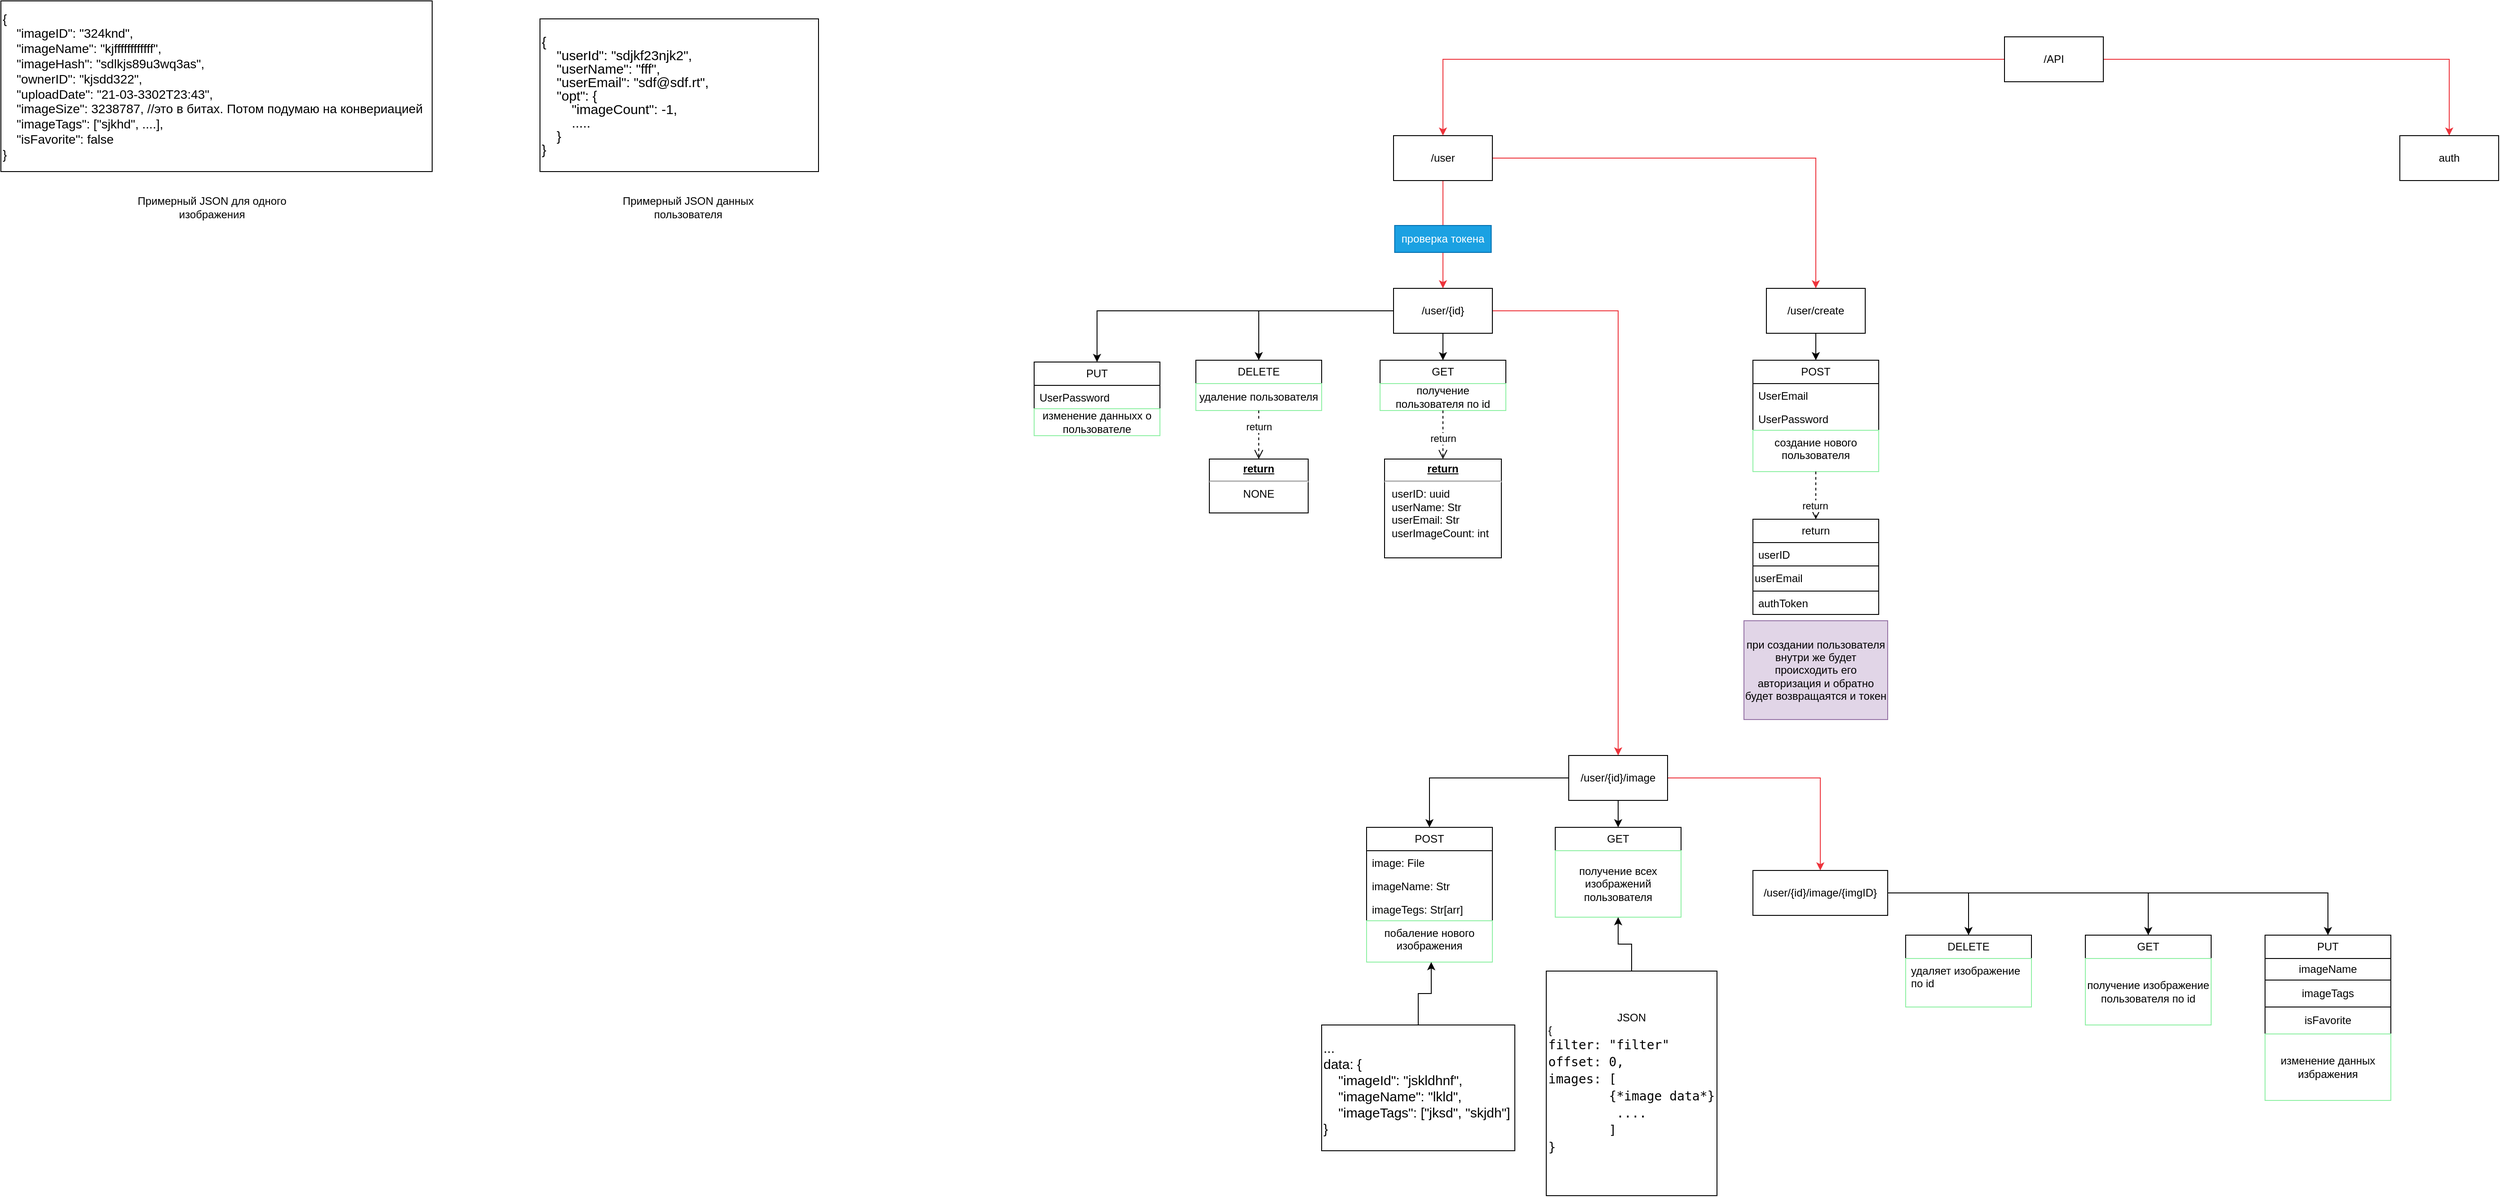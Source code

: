 <mxfile version="22.1.2" type="device">
  <diagram name="Page-1" id="VDa84fjbdHk5lfzFZGqd">
    <mxGraphModel dx="3134" dy="791" grid="1" gridSize="10" guides="1" tooltips="1" connect="1" arrows="1" fold="1" page="1" pageScale="1" pageWidth="850" pageHeight="1100" math="0" shadow="0">
      <root>
        <mxCell id="0" />
        <mxCell id="1" parent="0" />
        <mxCell id="FO7ApF4EuNFh9P2Lm897-5" style="edgeStyle=orthogonalEdgeStyle;rounded=0;orthogonalLoop=1;jettySize=auto;html=1;strokeColor=#ed333b;exitX=1;exitY=0.5;exitDx=0;exitDy=0;" parent="1" source="FO7ApF4EuNFh9P2Lm897-93" target="FO7ApF4EuNFh9P2Lm897-3" edge="1">
          <mxGeometry relative="1" as="geometry">
            <mxPoint x="-1.053" y="215" as="sourcePoint" />
          </mxGeometry>
        </mxCell>
        <mxCell id="FO7ApF4EuNFh9P2Lm897-6" style="edgeStyle=orthogonalEdgeStyle;rounded=0;orthogonalLoop=1;jettySize=auto;html=1;exitX=0;exitY=0.5;exitDx=0;exitDy=0;entryX=0.5;entryY=0;entryDx=0;entryDy=0;strokeColor=#ed333b;" parent="1" source="FO7ApF4EuNFh9P2Lm897-1" target="FO7ApF4EuNFh9P2Lm897-14" edge="1">
          <mxGeometry relative="1" as="geometry">
            <mxPoint x="185" y="200" as="targetPoint" />
          </mxGeometry>
        </mxCell>
        <mxCell id="FO7ApF4EuNFh9P2Lm897-7" style="edgeStyle=orthogonalEdgeStyle;rounded=0;orthogonalLoop=1;jettySize=auto;html=1;exitX=1;exitY=0.5;exitDx=0;exitDy=0;strokeColor=#ed333b;" parent="1" source="FO7ApF4EuNFh9P2Lm897-1" target="FO7ApF4EuNFh9P2Lm897-4" edge="1">
          <mxGeometry relative="1" as="geometry" />
        </mxCell>
        <mxCell id="FO7ApF4EuNFh9P2Lm897-1" value="&lt;div&gt;/API&lt;/div&gt;" style="html=1;whiteSpace=wrap;" parent="1" vertex="1">
          <mxGeometry x="570" y="80" width="110" height="50" as="geometry" />
        </mxCell>
        <mxCell id="FO7ApF4EuNFh9P2Lm897-140" style="edgeStyle=orthogonalEdgeStyle;rounded=0;orthogonalLoop=1;jettySize=auto;html=1;exitX=0.5;exitY=1;exitDx=0;exitDy=0;entryX=0.5;entryY=0;entryDx=0;entryDy=0;" parent="1" source="FO7ApF4EuNFh9P2Lm897-3" target="FO7ApF4EuNFh9P2Lm897-137" edge="1">
          <mxGeometry relative="1" as="geometry" />
        </mxCell>
        <mxCell id="FO7ApF4EuNFh9P2Lm897-146" style="edgeStyle=orthogonalEdgeStyle;rounded=0;orthogonalLoop=1;jettySize=auto;html=1;exitX=0;exitY=0.5;exitDx=0;exitDy=0;entryX=0.5;entryY=0;entryDx=0;entryDy=0;" parent="1" source="FO7ApF4EuNFh9P2Lm897-3" target="FO7ApF4EuNFh9P2Lm897-141" edge="1">
          <mxGeometry relative="1" as="geometry" />
        </mxCell>
        <mxCell id="FO7ApF4EuNFh9P2Lm897-148" style="edgeStyle=orthogonalEdgeStyle;rounded=0;orthogonalLoop=1;jettySize=auto;html=1;exitX=1;exitY=0.5;exitDx=0;exitDy=0;strokeColor=#ed333b;" parent="1" source="FO7ApF4EuNFh9P2Lm897-3" target="FO7ApF4EuNFh9P2Lm897-147" edge="1">
          <mxGeometry relative="1" as="geometry" />
        </mxCell>
        <mxCell id="FO7ApF4EuNFh9P2Lm897-3" value="&lt;div&gt;/user/{id}/image&lt;/div&gt;" style="html=1;whiteSpace=wrap;" parent="1" vertex="1">
          <mxGeometry x="85" y="880" width="110" height="50" as="geometry" />
        </mxCell>
        <mxCell id="FO7ApF4EuNFh9P2Lm897-4" value="auth" style="html=1;whiteSpace=wrap;" parent="1" vertex="1">
          <mxGeometry x="1010" y="190" width="110" height="50" as="geometry" />
        </mxCell>
        <mxCell id="FO7ApF4EuNFh9P2Lm897-94" style="edgeStyle=orthogonalEdgeStyle;rounded=0;orthogonalLoop=1;jettySize=auto;html=1;exitX=0.5;exitY=1;exitDx=0;exitDy=0;entryX=0.5;entryY=0;entryDx=0;entryDy=0;strokeColor=#ed333b;" parent="1" source="FO7ApF4EuNFh9P2Lm897-14" target="FO7ApF4EuNFh9P2Lm897-93" edge="1">
          <mxGeometry relative="1" as="geometry">
            <Array as="points">
              <mxPoint x="-55" y="240" />
              <mxPoint x="-55" y="740" />
            </Array>
          </mxGeometry>
        </mxCell>
        <mxCell id="FO7ApF4EuNFh9P2Lm897-118" style="edgeStyle=orthogonalEdgeStyle;rounded=0;orthogonalLoop=1;jettySize=auto;html=1;exitX=1;exitY=0.5;exitDx=0;exitDy=0;strokeColor=#ed333b;" parent="1" source="FO7ApF4EuNFh9P2Lm897-14" target="FO7ApF4EuNFh9P2Lm897-117" edge="1">
          <mxGeometry relative="1" as="geometry" />
        </mxCell>
        <mxCell id="FO7ApF4EuNFh9P2Lm897-14" value="/user" style="html=1;whiteSpace=wrap;" parent="1" vertex="1">
          <mxGeometry x="-110" y="190" width="110" height="50" as="geometry" />
        </mxCell>
        <mxCell id="FO7ApF4EuNFh9P2Lm897-27" value="GET" style="swimlane;fontStyle=0;childLayout=stackLayout;horizontal=1;startSize=26;fillColor=none;horizontalStack=0;resizeParent=1;resizeParentMax=0;resizeLast=0;collapsible=1;marginBottom=0;whiteSpace=wrap;html=1;" parent="1" vertex="1">
          <mxGeometry x="-125" y="440" width="140" height="56" as="geometry" />
        </mxCell>
        <mxCell id="FO7ApF4EuNFh9P2Lm897-37" value="получение пользователя по id" style="text;html=1;strokeColor=#8ff0a4;fillColor=none;align=center;verticalAlign=middle;whiteSpace=wrap;rounded=0;" parent="FO7ApF4EuNFh9P2Lm897-27" vertex="1">
          <mxGeometry y="26" width="140" height="30" as="geometry" />
        </mxCell>
        <mxCell id="FO7ApF4EuNFh9P2Lm897-49" value="&lt;p style=&quot;margin:0px;margin-top:4px;text-align:center;text-decoration:underline;&quot;&gt;&lt;b&gt;return&lt;/b&gt;&lt;br&gt;&lt;/p&gt;&lt;hr&gt;&lt;p style=&quot;margin:0px;margin-left:8px;&quot;&gt;userID: uuid&lt;br&gt;&lt;/p&gt;&lt;p style=&quot;margin:0px;margin-left:8px;&quot;&gt;userName: Str&lt;/p&gt;&lt;p style=&quot;margin:0px;margin-left:8px;&quot;&gt;userEmail: Str&lt;/p&gt;&lt;p style=&quot;margin:0px;margin-left:8px;&quot;&gt;userImageCount: int&lt;br&gt;&lt;/p&gt;" style="verticalAlign=top;align=left;overflow=fill;fontSize=12;fontFamily=Helvetica;html=1;whiteSpace=wrap;" parent="1" vertex="1">
          <mxGeometry x="-120" y="550" width="130" height="110" as="geometry" />
        </mxCell>
        <mxCell id="FO7ApF4EuNFh9P2Lm897-50" value="return" style="html=1;verticalAlign=bottom;endArrow=open;dashed=1;endSize=8;curved=0;rounded=0;exitX=0.5;exitY=1;exitDx=0;exitDy=0;entryX=0.5;entryY=0;entryDx=0;entryDy=0;" parent="1" source="FO7ApF4EuNFh9P2Lm897-27" target="FO7ApF4EuNFh9P2Lm897-49" edge="1">
          <mxGeometry x="0.474" relative="1" as="geometry">
            <mxPoint x="10" y="522" as="sourcePoint" />
            <mxPoint x="320" y="600" as="targetPoint" />
            <mxPoint as="offset" />
          </mxGeometry>
        </mxCell>
        <mxCell id="FO7ApF4EuNFh9P2Lm897-57" value="DELETE" style="swimlane;fontStyle=0;childLayout=stackLayout;horizontal=1;startSize=26;fillColor=none;horizontalStack=0;resizeParent=1;resizeParentMax=0;resizeLast=0;collapsible=1;marginBottom=0;whiteSpace=wrap;html=1;" parent="1" vertex="1">
          <mxGeometry x="-330" y="440" width="140" height="56" as="geometry" />
        </mxCell>
        <mxCell id="FO7ApF4EuNFh9P2Lm897-62" value="удаление пользователя" style="text;html=1;align=center;verticalAlign=middle;whiteSpace=wrap;rounded=0;strokeColor=#8ff0a4;" parent="FO7ApF4EuNFh9P2Lm897-57" vertex="1">
          <mxGeometry y="26" width="140" height="30" as="geometry" />
        </mxCell>
        <mxCell id="FO7ApF4EuNFh9P2Lm897-63" value="&lt;p style=&quot;margin:0px;margin-top:4px;text-align:center;text-decoration:underline;&quot;&gt;&lt;b&gt;return&lt;/b&gt;&lt;br&gt;&lt;/p&gt;&lt;hr&gt;&lt;div align=&quot;center&quot;&gt;NONE&lt;br&gt;&lt;/div&gt;" style="verticalAlign=top;align=left;overflow=fill;fontSize=12;fontFamily=Helvetica;html=1;whiteSpace=wrap;" parent="1" vertex="1">
          <mxGeometry x="-315" y="550" width="110" height="60" as="geometry" />
        </mxCell>
        <mxCell id="FO7ApF4EuNFh9P2Lm897-65" value="return" style="html=1;verticalAlign=bottom;endArrow=open;dashed=1;endSize=8;curved=0;rounded=0;exitX=0.5;exitY=1;exitDx=0;exitDy=0;entryX=0.5;entryY=0;entryDx=0;entryDy=0;" parent="1" source="FO7ApF4EuNFh9P2Lm897-62" target="FO7ApF4EuNFh9P2Lm897-63" edge="1">
          <mxGeometry relative="1" as="geometry">
            <mxPoint x="-315" y="522" as="sourcePoint" />
            <mxPoint x="-5" y="380" as="targetPoint" />
          </mxGeometry>
        </mxCell>
        <mxCell id="FO7ApF4EuNFh9P2Lm897-67" value="PUT" style="swimlane;fontStyle=0;childLayout=stackLayout;horizontal=1;startSize=26;fillColor=none;horizontalStack=0;resizeParent=1;resizeParentMax=0;resizeLast=0;collapsible=1;marginBottom=0;whiteSpace=wrap;html=1;" parent="1" vertex="1">
          <mxGeometry x="-510" y="442" width="140" height="82" as="geometry" />
        </mxCell>
        <mxCell id="FO7ApF4EuNFh9P2Lm897-70" value="UserPassword" style="text;strokeColor=none;fillColor=none;align=left;verticalAlign=top;spacingLeft=4;spacingRight=4;overflow=hidden;rotatable=0;points=[[0,0.5],[1,0.5]];portConstraint=eastwest;whiteSpace=wrap;html=1;" parent="FO7ApF4EuNFh9P2Lm897-67" vertex="1">
          <mxGeometry y="26" width="140" height="26" as="geometry" />
        </mxCell>
        <mxCell id="FO7ApF4EuNFh9P2Lm897-101" value="изменение данныхх о пользователе" style="text;html=1;strokeColor=#8ff0a4;fillColor=none;align=center;verticalAlign=middle;whiteSpace=wrap;rounded=0;" parent="FO7ApF4EuNFh9P2Lm897-67" vertex="1">
          <mxGeometry y="52" width="140" height="30" as="geometry" />
        </mxCell>
        <mxCell id="FO7ApF4EuNFh9P2Lm897-95" style="edgeStyle=orthogonalEdgeStyle;rounded=0;orthogonalLoop=1;jettySize=auto;html=1;exitX=0.5;exitY=1;exitDx=0;exitDy=0;entryX=0.5;entryY=0;entryDx=0;entryDy=0;" parent="1" source="FO7ApF4EuNFh9P2Lm897-93" target="FO7ApF4EuNFh9P2Lm897-27" edge="1">
          <mxGeometry relative="1" as="geometry" />
        </mxCell>
        <mxCell id="FO7ApF4EuNFh9P2Lm897-115" style="edgeStyle=orthogonalEdgeStyle;rounded=0;orthogonalLoop=1;jettySize=auto;html=1;exitX=0;exitY=0.5;exitDx=0;exitDy=0;entryX=0.5;entryY=0;entryDx=0;entryDy=0;" parent="1" source="FO7ApF4EuNFh9P2Lm897-93" target="FO7ApF4EuNFh9P2Lm897-67" edge="1">
          <mxGeometry relative="1" as="geometry" />
        </mxCell>
        <mxCell id="FO7ApF4EuNFh9P2Lm897-116" style="edgeStyle=orthogonalEdgeStyle;rounded=0;orthogonalLoop=1;jettySize=auto;html=1;exitX=0;exitY=0.5;exitDx=0;exitDy=0;entryX=0.5;entryY=0;entryDx=0;entryDy=0;" parent="1" source="FO7ApF4EuNFh9P2Lm897-93" target="FO7ApF4EuNFh9P2Lm897-57" edge="1">
          <mxGeometry relative="1" as="geometry" />
        </mxCell>
        <mxCell id="FO7ApF4EuNFh9P2Lm897-93" value="/user/{id}" style="html=1;whiteSpace=wrap;" parent="1" vertex="1">
          <mxGeometry x="-110" y="360" width="110" height="50" as="geometry" />
        </mxCell>
        <mxCell id="FO7ApF4EuNFh9P2Lm897-129" style="edgeStyle=orthogonalEdgeStyle;rounded=0;orthogonalLoop=1;jettySize=auto;html=1;exitX=0.5;exitY=1;exitDx=0;exitDy=0;entryX=0.5;entryY=0;entryDx=0;entryDy=0;" parent="1" source="FO7ApF4EuNFh9P2Lm897-117" target="FO7ApF4EuNFh9P2Lm897-120" edge="1">
          <mxGeometry relative="1" as="geometry" />
        </mxCell>
        <mxCell id="FO7ApF4EuNFh9P2Lm897-117" value="/user/create" style="html=1;whiteSpace=wrap;" parent="1" vertex="1">
          <mxGeometry x="305" y="360" width="110" height="50" as="geometry" />
        </mxCell>
        <mxCell id="FO7ApF4EuNFh9P2Lm897-120" value="POST" style="swimlane;fontStyle=0;childLayout=stackLayout;horizontal=1;startSize=26;fillColor=none;horizontalStack=0;resizeParent=1;resizeParentMax=0;resizeLast=0;collapsible=1;marginBottom=0;whiteSpace=wrap;html=1;" parent="1" vertex="1">
          <mxGeometry x="290" y="440" width="140" height="124" as="geometry" />
        </mxCell>
        <mxCell id="FO7ApF4EuNFh9P2Lm897-122" value="UserEmail" style="text;strokeColor=none;fillColor=none;align=left;verticalAlign=top;spacingLeft=4;spacingRight=4;overflow=hidden;rotatable=0;points=[[0,0.5],[1,0.5]];portConstraint=eastwest;whiteSpace=wrap;html=1;" parent="FO7ApF4EuNFh9P2Lm897-120" vertex="1">
          <mxGeometry y="26" width="140" height="26" as="geometry" />
        </mxCell>
        <mxCell id="FO7ApF4EuNFh9P2Lm897-123" value="UserPassword" style="text;strokeColor=none;fillColor=none;align=left;verticalAlign=top;spacingLeft=4;spacingRight=4;overflow=hidden;rotatable=0;points=[[0,0.5],[1,0.5]];portConstraint=eastwest;whiteSpace=wrap;html=1;" parent="FO7ApF4EuNFh9P2Lm897-120" vertex="1">
          <mxGeometry y="52" width="140" height="26" as="geometry" />
        </mxCell>
        <mxCell id="FO7ApF4EuNFh9P2Lm897-130" value="&lt;div align=&quot;center&quot;&gt;создание нового пользователя&lt;/div&gt;" style="text;strokeColor=#8ff0a4;fillColor=none;align=center;verticalAlign=top;spacingLeft=4;spacingRight=4;overflow=hidden;rotatable=0;points=[[0,0.5],[1,0.5]];portConstraint=eastwest;whiteSpace=wrap;html=1;" parent="FO7ApF4EuNFh9P2Lm897-120" vertex="1">
          <mxGeometry y="78" width="140" height="46" as="geometry" />
        </mxCell>
        <mxCell id="FO7ApF4EuNFh9P2Lm897-124" value="return" style="html=1;verticalAlign=bottom;endArrow=open;dashed=1;endSize=8;curved=0;rounded=0;exitX=0.5;exitY=1;exitDx=0;exitDy=0;" parent="1" target="FO7ApF4EuNFh9P2Lm897-125" edge="1" source="FO7ApF4EuNFh9P2Lm897-120">
          <mxGeometry x="0.763" y="-1" relative="1" as="geometry">
            <mxPoint x="360" y="590" as="sourcePoint" />
            <mxPoint x="475" y="510" as="targetPoint" />
            <mxPoint as="offset" />
            <Array as="points">
              <mxPoint x="360" y="580" />
            </Array>
          </mxGeometry>
        </mxCell>
        <mxCell id="FO7ApF4EuNFh9P2Lm897-125" value="return" style="swimlane;fontStyle=0;childLayout=stackLayout;horizontal=1;startSize=26;fillColor=none;horizontalStack=0;resizeParent=1;resizeParentMax=0;resizeLast=0;collapsible=1;marginBottom=0;whiteSpace=wrap;html=1;" parent="1" vertex="1">
          <mxGeometry x="290" y="617" width="140" height="106" as="geometry" />
        </mxCell>
        <mxCell id="FO7ApF4EuNFh9P2Lm897-126" value="userID" style="text;strokeColor=none;fillColor=none;align=left;verticalAlign=top;spacingLeft=4;spacingRight=4;overflow=hidden;rotatable=0;points=[[0,0.5],[1,0.5]];portConstraint=eastwest;whiteSpace=wrap;html=1;" parent="FO7ApF4EuNFh9P2Lm897-125" vertex="1">
          <mxGeometry y="26" width="140" height="26" as="geometry" />
        </mxCell>
        <mxCell id="KOC9-mpql8gRJ1e8OmR5-1" value="&lt;div align=&quot;left&quot;&gt;userEmail&lt;/div&gt;" style="rounded=0;whiteSpace=wrap;html=1;align=left;" vertex="1" parent="FO7ApF4EuNFh9P2Lm897-125">
          <mxGeometry y="52" width="140" height="28" as="geometry" />
        </mxCell>
        <mxCell id="FO7ApF4EuNFh9P2Lm897-131" value="authToken" style="text;strokeColor=none;fillColor=none;align=left;verticalAlign=top;spacingLeft=4;spacingRight=4;overflow=hidden;rotatable=0;points=[[0,0.5],[1,0.5]];portConstraint=eastwest;whiteSpace=wrap;html=1;" parent="FO7ApF4EuNFh9P2Lm897-125" vertex="1">
          <mxGeometry y="80" width="140" height="26" as="geometry" />
        </mxCell>
        <mxCell id="FO7ApF4EuNFh9P2Lm897-133" value="при создании пользователя внутри же будет происходить его авторизация и обратно будет возвращаятся и токен" style="text;html=1;strokeColor=#9673a6;fillColor=#e1d5e7;align=center;verticalAlign=middle;whiteSpace=wrap;rounded=0;" parent="1" vertex="1">
          <mxGeometry x="280" y="730" width="160" height="110" as="geometry" />
        </mxCell>
        <mxCell id="FO7ApF4EuNFh9P2Lm897-136" value="проверка токена" style="rounded=0;whiteSpace=wrap;html=1;fillColor=#1ba1e2;strokeColor=#006EAF;fontColor=#ffffff;" parent="1" vertex="1">
          <mxGeometry x="-108.75" y="290" width="107.5" height="30" as="geometry" />
        </mxCell>
        <mxCell id="FO7ApF4EuNFh9P2Lm897-137" value="GET" style="swimlane;fontStyle=0;childLayout=stackLayout;horizontal=1;startSize=26;fillColor=none;horizontalStack=0;resizeParent=1;resizeParentMax=0;resizeLast=0;collapsible=1;marginBottom=0;whiteSpace=wrap;html=1;" parent="1" vertex="1">
          <mxGeometry x="70" y="960" width="140" height="100" as="geometry" />
        </mxCell>
        <mxCell id="FO7ApF4EuNFh9P2Lm897-139" value="получение всех изображений пользователя" style="text;html=1;strokeColor=#8ff0a4;fillColor=none;align=center;verticalAlign=middle;whiteSpace=wrap;rounded=0;" parent="FO7ApF4EuNFh9P2Lm897-137" vertex="1">
          <mxGeometry y="26" width="140" height="74" as="geometry" />
        </mxCell>
        <mxCell id="FO7ApF4EuNFh9P2Lm897-141" value="POST" style="swimlane;fontStyle=0;childLayout=stackLayout;horizontal=1;startSize=26;fillColor=none;horizontalStack=0;resizeParent=1;resizeParentMax=0;resizeLast=0;collapsible=1;marginBottom=0;whiteSpace=wrap;html=1;" parent="1" vertex="1">
          <mxGeometry x="-140" y="960" width="140" height="150" as="geometry" />
        </mxCell>
        <mxCell id="FO7ApF4EuNFh9P2Lm897-142" value="&lt;div&gt;image: File&lt;/div&gt;" style="text;strokeColor=none;fillColor=none;align=left;verticalAlign=top;spacingLeft=4;spacingRight=4;overflow=hidden;rotatable=0;points=[[0,0.5],[1,0.5]];portConstraint=eastwest;whiteSpace=wrap;html=1;" parent="FO7ApF4EuNFh9P2Lm897-141" vertex="1">
          <mxGeometry y="26" width="140" height="26" as="geometry" />
        </mxCell>
        <mxCell id="FO7ApF4EuNFh9P2Lm897-154" value="imageName: Str" style="text;strokeColor=none;fillColor=none;align=left;verticalAlign=top;spacingLeft=4;spacingRight=4;overflow=hidden;rotatable=0;points=[[0,0.5],[1,0.5]];portConstraint=eastwest;whiteSpace=wrap;html=1;" parent="FO7ApF4EuNFh9P2Lm897-141" vertex="1">
          <mxGeometry y="52" width="140" height="26" as="geometry" />
        </mxCell>
        <mxCell id="FO7ApF4EuNFh9P2Lm897-155" value="imageTegs: Str[arr]" style="text;strokeColor=none;fillColor=none;align=left;verticalAlign=top;spacingLeft=4;spacingRight=4;overflow=hidden;rotatable=0;points=[[0,0.5],[1,0.5]];portConstraint=eastwest;whiteSpace=wrap;html=1;" parent="FO7ApF4EuNFh9P2Lm897-141" vertex="1">
          <mxGeometry y="78" width="140" height="26" as="geometry" />
        </mxCell>
        <mxCell id="FO7ApF4EuNFh9P2Lm897-145" value="побаление нового изображения" style="text;strokeColor=#8ff0a4;fillColor=none;align=center;verticalAlign=top;spacingLeft=4;spacingRight=4;overflow=hidden;rotatable=0;points=[[0,0.5],[1,0.5]];portConstraint=eastwest;whiteSpace=wrap;html=1;" parent="FO7ApF4EuNFh9P2Lm897-141" vertex="1">
          <mxGeometry y="104" width="140" height="46" as="geometry" />
        </mxCell>
        <mxCell id="FO7ApF4EuNFh9P2Lm897-153" style="edgeStyle=orthogonalEdgeStyle;rounded=0;orthogonalLoop=1;jettySize=auto;html=1;exitX=1;exitY=0.5;exitDx=0;exitDy=0;" parent="1" source="FO7ApF4EuNFh9P2Lm897-147" target="FO7ApF4EuNFh9P2Lm897-149" edge="1">
          <mxGeometry relative="1" as="geometry" />
        </mxCell>
        <mxCell id="FO7ApF4EuNFh9P2Lm897-158" style="edgeStyle=orthogonalEdgeStyle;rounded=0;orthogonalLoop=1;jettySize=auto;html=1;exitX=1;exitY=0.5;exitDx=0;exitDy=0;" parent="1" source="FO7ApF4EuNFh9P2Lm897-147" target="FO7ApF4EuNFh9P2Lm897-156" edge="1">
          <mxGeometry relative="1" as="geometry" />
        </mxCell>
        <mxCell id="wBVSe3aJyRtdsq2dPG20-7" style="edgeStyle=orthogonalEdgeStyle;rounded=0;orthogonalLoop=1;jettySize=auto;html=1;exitX=1;exitY=0.5;exitDx=0;exitDy=0;entryX=0.5;entryY=0;entryDx=0;entryDy=0;" parent="1" source="FO7ApF4EuNFh9P2Lm897-147" target="wBVSe3aJyRtdsq2dPG20-2" edge="1">
          <mxGeometry relative="1" as="geometry" />
        </mxCell>
        <mxCell id="FO7ApF4EuNFh9P2Lm897-147" value="&lt;div&gt;/user/{id}/image/{imgID}&lt;/div&gt;" style="html=1;whiteSpace=wrap;" parent="1" vertex="1">
          <mxGeometry x="290" y="1008" width="150" height="50" as="geometry" />
        </mxCell>
        <mxCell id="FO7ApF4EuNFh9P2Lm897-149" value="DELETE" style="swimlane;fontStyle=0;childLayout=stackLayout;horizontal=1;startSize=26;fillColor=none;horizontalStack=0;resizeParent=1;resizeParentMax=0;resizeLast=0;collapsible=1;marginBottom=0;whiteSpace=wrap;html=1;" parent="1" vertex="1">
          <mxGeometry x="460" y="1080" width="140" height="80" as="geometry" />
        </mxCell>
        <mxCell id="FO7ApF4EuNFh9P2Lm897-152" value="удаляет изображение по id" style="text;strokeColor=#8ff0a4;fillColor=none;align=left;verticalAlign=top;spacingLeft=4;spacingRight=4;overflow=hidden;rotatable=0;points=[[0,0.5],[1,0.5]];portConstraint=eastwest;whiteSpace=wrap;html=1;" parent="FO7ApF4EuNFh9P2Lm897-149" vertex="1">
          <mxGeometry y="26" width="140" height="54" as="geometry" />
        </mxCell>
        <mxCell id="FO7ApF4EuNFh9P2Lm897-156" value="GET" style="swimlane;fontStyle=0;childLayout=stackLayout;horizontal=1;startSize=26;fillColor=none;horizontalStack=0;resizeParent=1;resizeParentMax=0;resizeLast=0;collapsible=1;marginBottom=0;whiteSpace=wrap;html=1;" parent="1" vertex="1">
          <mxGeometry x="660" y="1080" width="140" height="100" as="geometry" />
        </mxCell>
        <mxCell id="FO7ApF4EuNFh9P2Lm897-157" value="получение изображение пользователя по id" style="text;html=1;strokeColor=#8ff0a4;fillColor=none;align=center;verticalAlign=middle;whiteSpace=wrap;rounded=0;" parent="FO7ApF4EuNFh9P2Lm897-156" vertex="1">
          <mxGeometry y="26" width="140" height="74" as="geometry" />
        </mxCell>
        <mxCell id="HGypwTEKrNq7sxcKAlPX-3" style="edgeStyle=orthogonalEdgeStyle;rounded=0;orthogonalLoop=1;jettySize=auto;html=1;exitX=0.5;exitY=0;exitDx=0;exitDy=0;entryX=0.5;entryY=1;entryDx=0;entryDy=0;" parent="1" source="HGypwTEKrNq7sxcKAlPX-2" target="FO7ApF4EuNFh9P2Lm897-139" edge="1">
          <mxGeometry relative="1" as="geometry" />
        </mxCell>
        <mxCell id="HGypwTEKrNq7sxcKAlPX-2" value="&lt;div&gt;&lt;span style=&quot;background-color: rgb(255, 255, 255);&quot;&gt;JSON&lt;/span&gt;&lt;/div&gt;&lt;div align=&quot;left&quot;&gt;&lt;span style=&quot;background-color: rgb(255, 255, 255);&quot;&gt;{&lt;/span&gt;&lt;div style=&quot;font-family: &amp;quot;Droid Sans Mono&amp;quot;, &amp;quot;monospace&amp;quot;, monospace; font-weight: normal; font-size: 14px; line-height: 19px;&quot;&gt;&lt;div&gt;&lt;span style=&quot;background-color: rgb(255, 255, 255);&quot;&gt; filter: &quot;filter&quot;&lt;/span&gt;&lt;/div&gt;&lt;div&gt;&lt;span style=&quot;background-color: rgb(255, 255, 255);&quot;&gt;    offset: 0,&lt;/span&gt;&lt;/div&gt;&lt;div&gt;&lt;span style=&quot;background-color: rgb(255, 255, 255);&quot;&gt;    images: [&lt;/span&gt;&lt;/div&gt;&lt;div&gt;&lt;span style=&quot;background-color: rgb(255, 255, 255);&quot;&gt;        &lt;span style=&quot;white-space: pre;&quot;&gt;&#x9;&lt;/span&gt;{*image data*}&lt;/span&gt;&lt;/div&gt;&lt;div&gt;&lt;span style=&quot;background-color: rgb(255, 255, 255);&quot;&gt;&lt;span style=&quot;white-space: pre;&quot;&gt;&#x9;&lt;/span&gt;        ....&lt;/span&gt;&lt;/div&gt;&lt;div&gt;&lt;span style=&quot;background-color: rgb(255, 255, 255);&quot;&gt;    &lt;span style=&quot;white-space: pre;&quot;&gt;&#x9;&lt;/span&gt;]&lt;/span&gt;&lt;/div&gt;&lt;div&gt;&lt;span style=&quot;background-color: rgb(255, 255, 255);&quot;&gt;}&lt;/span&gt;&lt;/div&gt;&lt;/div&gt;&lt;/div&gt;" style="rounded=0;whiteSpace=wrap;html=1;" parent="1" vertex="1">
          <mxGeometry x="60" y="1120" width="190" height="250" as="geometry" />
        </mxCell>
        <mxCell id="HGypwTEKrNq7sxcKAlPX-6" value="&lt;font style=&quot;font-size: 14px;&quot;&gt;{&lt;br&gt;&amp;nbsp;&amp;nbsp;&amp;nbsp; &quot;imageID&quot;: &quot;324knd&quot;,&lt;br&gt;&amp;nbsp;&amp;nbsp;&amp;nbsp; &quot;imageName&quot;: &quot;kjffffffffffff&quot;,&lt;br&gt;&amp;nbsp;&amp;nbsp;&amp;nbsp; &quot;imageHash&quot;: &quot;sdlkjs89u3wq3as&quot;,&lt;br&gt;&amp;nbsp;&amp;nbsp;&amp;nbsp; &quot;ownerID&quot;: &quot;kjsdd322&quot;,&lt;br&gt;&amp;nbsp;&amp;nbsp;&amp;nbsp; &quot;uploadDate&quot;: &quot;21-03-3302T23:43&quot;,&lt;br&gt;&amp;nbsp;&amp;nbsp;&amp;nbsp; &quot;imageSize&quot;: 3238787, //это в битах. Потом подумаю на конвериацией&lt;br&gt;&amp;nbsp;&amp;nbsp;&amp;nbsp; &quot;imageTags&quot;: [&quot;sjkhd&quot;, ....],&lt;br&gt;&amp;nbsp;&amp;nbsp;&amp;nbsp; &quot;isFavorite&quot;: false&lt;br&gt;}&lt;/font&gt;" style="rounded=0;whiteSpace=wrap;html=1;align=left;" parent="1" vertex="1">
          <mxGeometry x="-1660" y="40" width="480" height="190" as="geometry" />
        </mxCell>
        <mxCell id="HGypwTEKrNq7sxcKAlPX-7" value="Примерный JSON для одного изображения" style="text;html=1;strokeColor=none;fillColor=none;align=center;verticalAlign=middle;whiteSpace=wrap;rounded=0;" parent="1" vertex="1">
          <mxGeometry x="-1530" y="250" width="210" height="40" as="geometry" />
        </mxCell>
        <mxCell id="Cym9JzraUJ4T-Hf_X6xU-4" value="&lt;p style=&quot;line-height: 100%; font-size: 15px;&quot;&gt;&lt;font style=&quot;font-size: 15px;&quot;&gt;{&lt;br&gt;&amp;nbsp;&amp;nbsp;&amp;nbsp; &quot;userId&quot;: &quot;sdjkf23njk2&quot;,&lt;br&gt;&amp;nbsp;&amp;nbsp;&amp;nbsp; &quot;userName&quot;: &quot;fff&quot;,&lt;br&gt;&amp;nbsp;&amp;nbsp;&amp;nbsp; &quot;userEmail&quot;: &quot;sdf@sdf.rt&quot;,&lt;br&gt;&amp;nbsp;&amp;nbsp;&amp;nbsp; &quot;opt&quot;: {&lt;br&gt;&amp;nbsp;&amp;nbsp;&amp;nbsp;&amp;nbsp;&amp;nbsp;&amp;nbsp;&amp;nbsp; &quot;imageCount&quot;: -1,&lt;br&gt;&amp;nbsp;&amp;nbsp;&amp;nbsp;&amp;nbsp;&amp;nbsp;&amp;nbsp;&amp;nbsp; .....&lt;br&gt;&amp;nbsp;&amp;nbsp;&amp;nbsp; }&lt;br&gt;}&lt;br&gt;&lt;/font&gt;&lt;/p&gt;" style="rounded=0;whiteSpace=wrap;html=1;align=left;" parent="1" vertex="1">
          <mxGeometry x="-1060" y="60" width="310" height="170" as="geometry" />
        </mxCell>
        <mxCell id="Cym9JzraUJ4T-Hf_X6xU-5" value="Примерный JSON данных пользователя" style="text;html=1;strokeColor=none;fillColor=none;align=center;verticalAlign=middle;whiteSpace=wrap;rounded=0;" parent="1" vertex="1">
          <mxGeometry x="-970" y="250" width="150" height="40" as="geometry" />
        </mxCell>
        <mxCell id="tefrl1qHMUOD7vbDIaVz-1" value="&lt;div style=&quot;font-size: 15px;&quot; align=&quot;left&quot;&gt;...&lt;/div&gt;&lt;div style=&quot;font-size: 15px;&quot; align=&quot;left&quot;&gt;data: {&lt;br&gt;&amp;nbsp;&amp;nbsp;&amp;nbsp; &quot;imageId&quot;: &quot;jskldhnf&quot;,&lt;br&gt;&amp;nbsp;&amp;nbsp;&amp;nbsp; &quot;imageName&quot;: &quot;lkld&quot;,&lt;br&gt;&amp;nbsp;&amp;nbsp;&amp;nbsp; &quot;imageTags&quot;: [&quot;jksd&quot;, &quot;skjdh&quot;]&lt;br&gt;}&lt;/div&gt;" style="rounded=0;whiteSpace=wrap;html=1;align=left;" parent="1" vertex="1">
          <mxGeometry x="-190" y="1180" width="215" height="140" as="geometry" />
        </mxCell>
        <mxCell id="tefrl1qHMUOD7vbDIaVz-2" style="edgeStyle=orthogonalEdgeStyle;rounded=0;orthogonalLoop=1;jettySize=auto;html=1;exitX=0.5;exitY=0;exitDx=0;exitDy=0;entryX=0.514;entryY=1;entryDx=0;entryDy=0;entryPerimeter=0;" parent="1" source="tefrl1qHMUOD7vbDIaVz-1" target="FO7ApF4EuNFh9P2Lm897-145" edge="1">
          <mxGeometry relative="1" as="geometry" />
        </mxCell>
        <mxCell id="wBVSe3aJyRtdsq2dPG20-2" value="PUT" style="swimlane;fontStyle=0;childLayout=stackLayout;horizontal=1;startSize=26;fillColor=none;horizontalStack=0;resizeParent=1;resizeParentMax=0;resizeLast=0;collapsible=1;marginBottom=0;whiteSpace=wrap;html=1;" parent="1" vertex="1">
          <mxGeometry x="860" y="1080" width="140" height="184" as="geometry" />
        </mxCell>
        <mxCell id="wBVSe3aJyRtdsq2dPG20-4" value="imageName" style="rounded=0;whiteSpace=wrap;html=1;" parent="wBVSe3aJyRtdsq2dPG20-2" vertex="1">
          <mxGeometry y="26" width="140" height="24" as="geometry" />
        </mxCell>
        <mxCell id="wBVSe3aJyRtdsq2dPG20-5" value="imageTags" style="rounded=0;whiteSpace=wrap;html=1;" parent="wBVSe3aJyRtdsq2dPG20-2" vertex="1">
          <mxGeometry y="50" width="140" height="30" as="geometry" />
        </mxCell>
        <mxCell id="wBVSe3aJyRtdsq2dPG20-6" value="isFavorite" style="rounded=0;whiteSpace=wrap;html=1;" parent="wBVSe3aJyRtdsq2dPG20-2" vertex="1">
          <mxGeometry y="80" width="140" height="30" as="geometry" />
        </mxCell>
        <mxCell id="wBVSe3aJyRtdsq2dPG20-3" value="изменение данных избражения" style="text;html=1;strokeColor=#8ff0a4;fillColor=none;align=center;verticalAlign=middle;whiteSpace=wrap;rounded=0;" parent="wBVSe3aJyRtdsq2dPG20-2" vertex="1">
          <mxGeometry y="110" width="140" height="74" as="geometry" />
        </mxCell>
      </root>
    </mxGraphModel>
  </diagram>
</mxfile>
